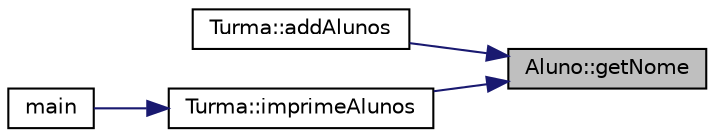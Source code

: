 digraph "Aluno::getNome"
{
 // LATEX_PDF_SIZE
  edge [fontname="Helvetica",fontsize="10",labelfontname="Helvetica",labelfontsize="10"];
  node [fontname="Helvetica",fontsize="10",shape=record];
  rankdir="RL";
  Node1 [label="Aluno::getNome",height=0.2,width=0.4,color="black", fillcolor="grey75", style="filled", fontcolor="black",tooltip=" "];
  Node1 -> Node2 [dir="back",color="midnightblue",fontsize="10",style="solid",fontname="Helvetica"];
  Node2 [label="Turma::addAlunos",height=0.2,width=0.4,color="black", fillcolor="white", style="filled",URL="$classTurma.html#a471059b92ae32040e6bb22f72fddd816",tooltip="Método para adicionar uma lista de alunos à lista já existente."];
  Node1 -> Node3 [dir="back",color="midnightblue",fontsize="10",style="solid",fontname="Helvetica"];
  Node3 [label="Turma::imprimeAlunos",height=0.2,width=0.4,color="black", fillcolor="white", style="filled",URL="$classTurma.html#a7be47708514e0051695829452f281e4b",tooltip="Método para imprimir a lista de alunos existente no objeto."];
  Node3 -> Node4 [dir="back",color="midnightblue",fontsize="10",style="solid",fontname="Helvetica"];
  Node4 [label="main",height=0.2,width=0.4,color="black", fillcolor="white", style="filled",URL="$Q3_2src_2main_8cpp.html#ae66f6b31b5ad750f1fe042a706a4e3d4",tooltip=" "];
}
